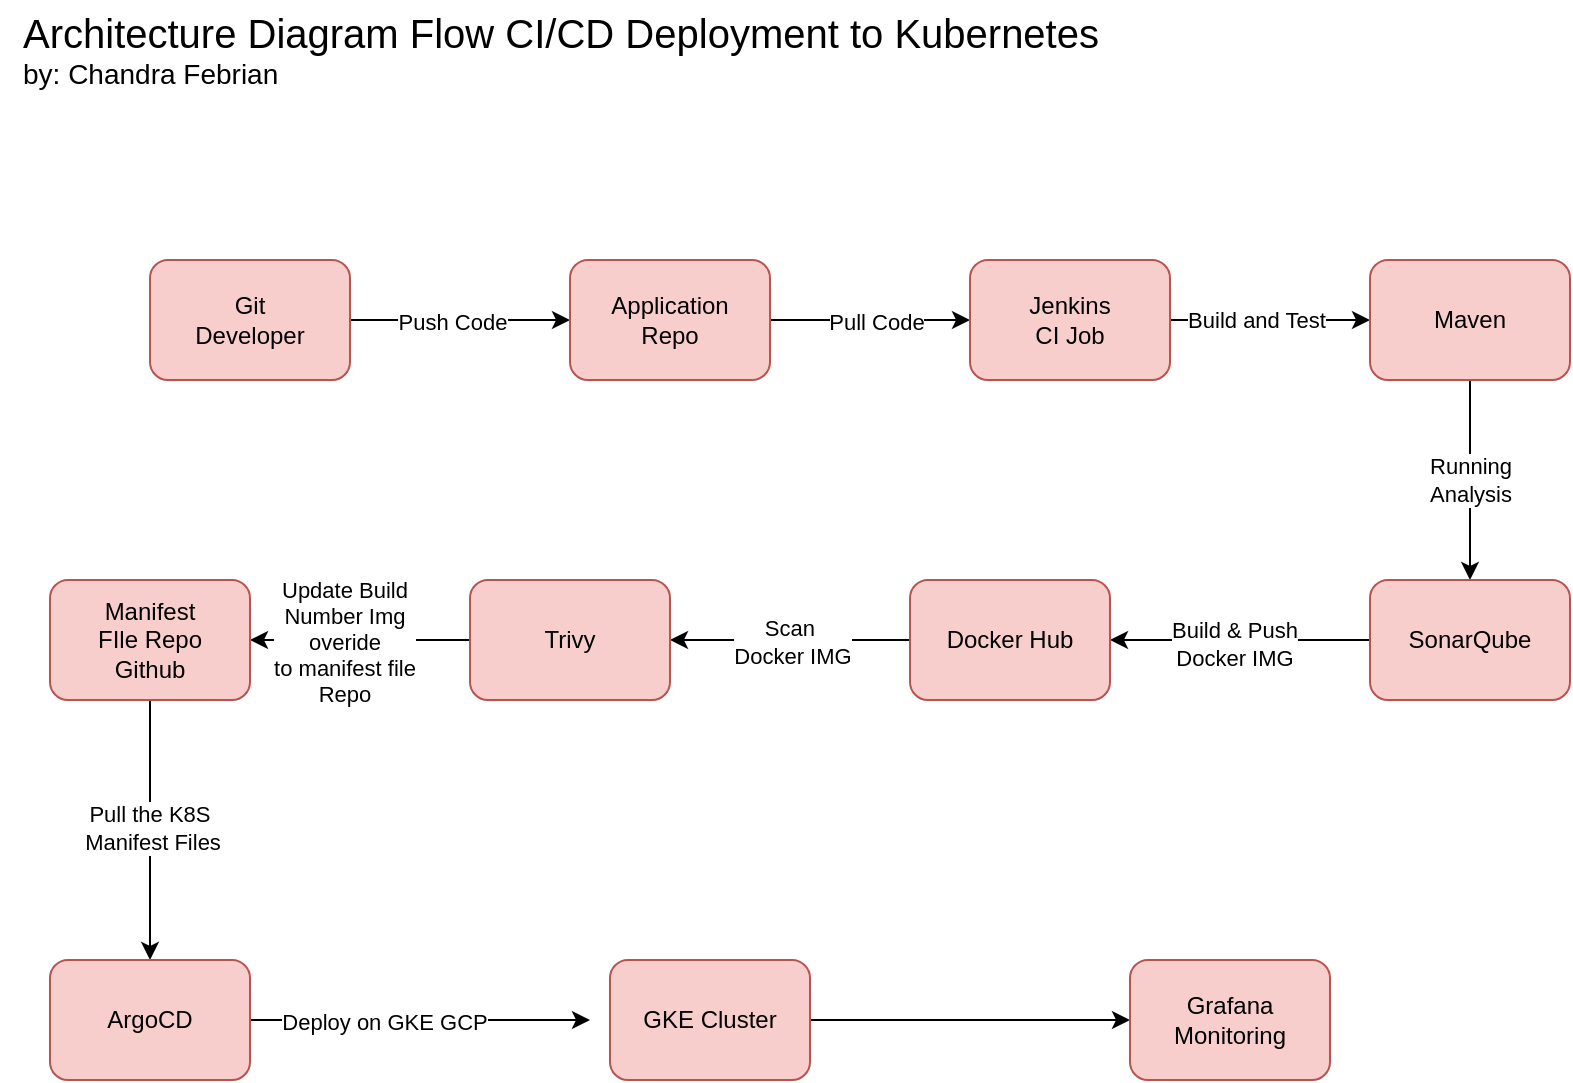 <mxfile version="24.0.4" type="github">
  <diagram name="Halaman-1" id="VMCJo97QDPJOsRob18dW">
    <mxGraphModel dx="1434" dy="820" grid="1" gridSize="10" guides="1" tooltips="1" connect="1" arrows="1" fold="1" page="1" pageScale="1" pageWidth="827" pageHeight="1169" math="0" shadow="0">
      <root>
        <mxCell id="0" />
        <mxCell id="1" parent="0" />
        <mxCell id="EzkEn_J6UnEpLOgaRpux-33" value="" style="group" parent="1" vertex="1" connectable="0">
          <mxGeometry x="470" y="180" width="760" height="410" as="geometry" />
        </mxCell>
        <mxCell id="EzkEn_J6UnEpLOgaRpux-3" style="edgeStyle=orthogonalEdgeStyle;rounded=0;orthogonalLoop=1;jettySize=auto;html=1;" parent="EzkEn_J6UnEpLOgaRpux-33" source="EzkEn_J6UnEpLOgaRpux-1" edge="1">
          <mxGeometry relative="1" as="geometry">
            <mxPoint x="260" y="30" as="targetPoint" />
          </mxGeometry>
        </mxCell>
        <mxCell id="EzkEn_J6UnEpLOgaRpux-5" value="Push Code" style="edgeLabel;html=1;align=center;verticalAlign=middle;resizable=0;points=[];" parent="EzkEn_J6UnEpLOgaRpux-3" vertex="1" connectable="0">
          <mxGeometry x="-0.077" y="-1" relative="1" as="geometry">
            <mxPoint as="offset" />
          </mxGeometry>
        </mxCell>
        <mxCell id="EzkEn_J6UnEpLOgaRpux-1" value="Git&lt;div&gt;Developer&lt;/div&gt;" style="rounded=1;whiteSpace=wrap;html=1;fillColor=#f8cecc;strokeColor=#b85450;" parent="EzkEn_J6UnEpLOgaRpux-33" vertex="1">
          <mxGeometry x="50" width="100" height="60" as="geometry" />
        </mxCell>
        <mxCell id="EzkEn_J6UnEpLOgaRpux-6" style="edgeStyle=orthogonalEdgeStyle;rounded=0;orthogonalLoop=1;jettySize=auto;html=1;" parent="EzkEn_J6UnEpLOgaRpux-33" source="EzkEn_J6UnEpLOgaRpux-4" edge="1">
          <mxGeometry relative="1" as="geometry">
            <mxPoint x="460" y="30" as="targetPoint" />
          </mxGeometry>
        </mxCell>
        <mxCell id="EzkEn_J6UnEpLOgaRpux-7" value="Pull Code" style="edgeLabel;html=1;align=center;verticalAlign=middle;resizable=0;points=[];" parent="EzkEn_J6UnEpLOgaRpux-6" vertex="1" connectable="0">
          <mxGeometry x="0.065" relative="1" as="geometry">
            <mxPoint as="offset" />
          </mxGeometry>
        </mxCell>
        <mxCell id="EzkEn_J6UnEpLOgaRpux-4" value="Application&lt;div&gt;Repo&lt;/div&gt;" style="rounded=1;whiteSpace=wrap;html=1;fillColor=#f8cecc;strokeColor=#b85450;" parent="EzkEn_J6UnEpLOgaRpux-33" vertex="1">
          <mxGeometry x="260" width="100" height="60" as="geometry" />
        </mxCell>
        <mxCell id="EzkEn_J6UnEpLOgaRpux-9" style="edgeStyle=orthogonalEdgeStyle;rounded=0;orthogonalLoop=1;jettySize=auto;html=1;" parent="EzkEn_J6UnEpLOgaRpux-33" source="EzkEn_J6UnEpLOgaRpux-8" edge="1">
          <mxGeometry relative="1" as="geometry">
            <mxPoint x="660" y="30" as="targetPoint" />
          </mxGeometry>
        </mxCell>
        <mxCell id="EzkEn_J6UnEpLOgaRpux-10" value="Build and Test" style="edgeLabel;html=1;align=center;verticalAlign=middle;resizable=0;points=[];" parent="EzkEn_J6UnEpLOgaRpux-9" vertex="1" connectable="0">
          <mxGeometry x="-0.144" y="-2" relative="1" as="geometry">
            <mxPoint y="-2" as="offset" />
          </mxGeometry>
        </mxCell>
        <mxCell id="EzkEn_J6UnEpLOgaRpux-8" value="Jenkins&lt;div&gt;CI Job&lt;/div&gt;" style="rounded=1;whiteSpace=wrap;html=1;fillColor=#f8cecc;strokeColor=#b85450;" parent="EzkEn_J6UnEpLOgaRpux-33" vertex="1">
          <mxGeometry x="460" width="100" height="60" as="geometry" />
        </mxCell>
        <mxCell id="EzkEn_J6UnEpLOgaRpux-12" style="edgeStyle=orthogonalEdgeStyle;rounded=0;orthogonalLoop=1;jettySize=auto;html=1;" parent="EzkEn_J6UnEpLOgaRpux-33" source="EzkEn_J6UnEpLOgaRpux-11" edge="1">
          <mxGeometry relative="1" as="geometry">
            <mxPoint x="710" y="160" as="targetPoint" />
          </mxGeometry>
        </mxCell>
        <mxCell id="EzkEn_J6UnEpLOgaRpux-13" value="Running&lt;div&gt;Analysis&lt;/div&gt;" style="edgeLabel;html=1;align=center;verticalAlign=middle;resizable=0;points=[];" parent="EzkEn_J6UnEpLOgaRpux-12" vertex="1" connectable="0">
          <mxGeometry x="-0.005" relative="1" as="geometry">
            <mxPoint as="offset" />
          </mxGeometry>
        </mxCell>
        <mxCell id="EzkEn_J6UnEpLOgaRpux-11" value="Maven" style="rounded=1;whiteSpace=wrap;html=1;fillColor=#f8cecc;strokeColor=#b85450;" parent="EzkEn_J6UnEpLOgaRpux-33" vertex="1">
          <mxGeometry x="660" width="100" height="60" as="geometry" />
        </mxCell>
        <mxCell id="EzkEn_J6UnEpLOgaRpux-15" style="edgeStyle=orthogonalEdgeStyle;rounded=0;orthogonalLoop=1;jettySize=auto;html=1;" parent="EzkEn_J6UnEpLOgaRpux-33" source="EzkEn_J6UnEpLOgaRpux-14" edge="1">
          <mxGeometry relative="1" as="geometry">
            <mxPoint x="530" y="190" as="targetPoint" />
          </mxGeometry>
        </mxCell>
        <mxCell id="EzkEn_J6UnEpLOgaRpux-16" value="Build &amp;amp; Push&lt;div&gt;Docker IMG&lt;/div&gt;" style="edgeLabel;html=1;align=center;verticalAlign=middle;resizable=0;points=[];" parent="EzkEn_J6UnEpLOgaRpux-15" vertex="1" connectable="0">
          <mxGeometry x="0.05" y="1" relative="1" as="geometry">
            <mxPoint as="offset" />
          </mxGeometry>
        </mxCell>
        <mxCell id="EzkEn_J6UnEpLOgaRpux-14" value="SonarQube" style="rounded=1;whiteSpace=wrap;html=1;fillColor=#f8cecc;strokeColor=#b85450;" parent="EzkEn_J6UnEpLOgaRpux-33" vertex="1">
          <mxGeometry x="660" y="160" width="100" height="60" as="geometry" />
        </mxCell>
        <mxCell id="EzkEn_J6UnEpLOgaRpux-18" style="edgeStyle=orthogonalEdgeStyle;rounded=0;orthogonalLoop=1;jettySize=auto;html=1;" parent="EzkEn_J6UnEpLOgaRpux-33" source="EzkEn_J6UnEpLOgaRpux-17" edge="1">
          <mxGeometry relative="1" as="geometry">
            <mxPoint x="310" y="190" as="targetPoint" />
          </mxGeometry>
        </mxCell>
        <mxCell id="EzkEn_J6UnEpLOgaRpux-19" value="Scan&amp;nbsp;&lt;div&gt;Docker IMG&lt;/div&gt;" style="edgeLabel;html=1;align=center;verticalAlign=middle;resizable=0;points=[];" parent="EzkEn_J6UnEpLOgaRpux-18" vertex="1" connectable="0">
          <mxGeometry x="0.178" y="1" relative="1" as="geometry">
            <mxPoint x="11" y="-1" as="offset" />
          </mxGeometry>
        </mxCell>
        <mxCell id="EzkEn_J6UnEpLOgaRpux-17" value="Docker Hub" style="rounded=1;whiteSpace=wrap;html=1;fillColor=#f8cecc;strokeColor=#b85450;" parent="EzkEn_J6UnEpLOgaRpux-33" vertex="1">
          <mxGeometry x="430" y="160" width="100" height="60" as="geometry" />
        </mxCell>
        <mxCell id="EzkEn_J6UnEpLOgaRpux-21" style="edgeStyle=orthogonalEdgeStyle;rounded=0;orthogonalLoop=1;jettySize=auto;html=1;" parent="EzkEn_J6UnEpLOgaRpux-33" source="EzkEn_J6UnEpLOgaRpux-20" edge="1">
          <mxGeometry relative="1" as="geometry">
            <mxPoint x="100" y="190" as="targetPoint" />
          </mxGeometry>
        </mxCell>
        <mxCell id="EzkEn_J6UnEpLOgaRpux-22" value="Update Build&lt;div&gt;Number Img&lt;/div&gt;&lt;div&gt;overide&lt;/div&gt;&lt;div&gt;to manifest file&lt;/div&gt;&lt;div&gt;Repo&lt;/div&gt;" style="edgeLabel;html=1;align=center;verticalAlign=middle;resizable=0;points=[];" parent="EzkEn_J6UnEpLOgaRpux-21" vertex="1" connectable="0">
          <mxGeometry x="0.158" relative="1" as="geometry">
            <mxPoint as="offset" />
          </mxGeometry>
        </mxCell>
        <mxCell id="EzkEn_J6UnEpLOgaRpux-20" value="Trivy" style="rounded=1;whiteSpace=wrap;html=1;fillColor=#f8cecc;strokeColor=#b85450;" parent="EzkEn_J6UnEpLOgaRpux-33" vertex="1">
          <mxGeometry x="210" y="160" width="100" height="60" as="geometry" />
        </mxCell>
        <mxCell id="EzkEn_J6UnEpLOgaRpux-24" style="edgeStyle=orthogonalEdgeStyle;rounded=0;orthogonalLoop=1;jettySize=auto;html=1;" parent="EzkEn_J6UnEpLOgaRpux-33" source="EzkEn_J6UnEpLOgaRpux-23" edge="1">
          <mxGeometry relative="1" as="geometry">
            <mxPoint x="50" y="350" as="targetPoint" />
          </mxGeometry>
        </mxCell>
        <mxCell id="EzkEn_J6UnEpLOgaRpux-25" value="Pull the K8S&amp;nbsp;&lt;div&gt;Manifest Files&lt;/div&gt;" style="edgeLabel;html=1;align=center;verticalAlign=middle;resizable=0;points=[];" parent="EzkEn_J6UnEpLOgaRpux-24" vertex="1" connectable="0">
          <mxGeometry x="-0.019" y="1" relative="1" as="geometry">
            <mxPoint as="offset" />
          </mxGeometry>
        </mxCell>
        <mxCell id="EzkEn_J6UnEpLOgaRpux-23" value="Manifest&lt;div&gt;FIle Repo&lt;/div&gt;&lt;div&gt;Github&lt;/div&gt;" style="rounded=1;whiteSpace=wrap;html=1;fillColor=#f8cecc;strokeColor=#b85450;" parent="EzkEn_J6UnEpLOgaRpux-33" vertex="1">
          <mxGeometry y="160" width="100" height="60" as="geometry" />
        </mxCell>
        <mxCell id="EzkEn_J6UnEpLOgaRpux-27" style="edgeStyle=orthogonalEdgeStyle;rounded=0;orthogonalLoop=1;jettySize=auto;html=1;" parent="EzkEn_J6UnEpLOgaRpux-33" source="EzkEn_J6UnEpLOgaRpux-26" edge="1">
          <mxGeometry relative="1" as="geometry">
            <mxPoint x="270" y="380" as="targetPoint" />
          </mxGeometry>
        </mxCell>
        <mxCell id="EzkEn_J6UnEpLOgaRpux-28" value="Deploy on GKE GCP" style="edgeLabel;html=1;align=center;verticalAlign=middle;resizable=0;points=[];" parent="EzkEn_J6UnEpLOgaRpux-27" vertex="1" connectable="0">
          <mxGeometry x="-0.214" y="-1" relative="1" as="geometry">
            <mxPoint as="offset" />
          </mxGeometry>
        </mxCell>
        <mxCell id="EzkEn_J6UnEpLOgaRpux-26" value="ArgoCD" style="rounded=1;whiteSpace=wrap;html=1;fillColor=#f8cecc;strokeColor=#b85450;" parent="EzkEn_J6UnEpLOgaRpux-33" vertex="1">
          <mxGeometry y="350" width="100" height="60" as="geometry" />
        </mxCell>
        <mxCell id="EzkEn_J6UnEpLOgaRpux-30" style="edgeStyle=orthogonalEdgeStyle;rounded=0;orthogonalLoop=1;jettySize=auto;html=1;" parent="EzkEn_J6UnEpLOgaRpux-33" source="EzkEn_J6UnEpLOgaRpux-29" edge="1">
          <mxGeometry relative="1" as="geometry">
            <mxPoint x="540" y="380" as="targetPoint" />
          </mxGeometry>
        </mxCell>
        <mxCell id="EzkEn_J6UnEpLOgaRpux-29" value="GKE Cluster" style="rounded=1;whiteSpace=wrap;html=1;fillColor=#f8cecc;strokeColor=#b85450;" parent="EzkEn_J6UnEpLOgaRpux-33" vertex="1">
          <mxGeometry x="280" y="350" width="100" height="60" as="geometry" />
        </mxCell>
        <mxCell id="EzkEn_J6UnEpLOgaRpux-32" value="Grafana&lt;div&gt;Monitoring&lt;/div&gt;" style="rounded=1;whiteSpace=wrap;html=1;fillColor=#f8cecc;strokeColor=#b85450;" parent="EzkEn_J6UnEpLOgaRpux-33" vertex="1">
          <mxGeometry x="540" y="350" width="100" height="60" as="geometry" />
        </mxCell>
        <mxCell id="EzkEn_J6UnEpLOgaRpux-34" value="&lt;font style=&quot;font-size: 20px;&quot;&gt;Architecture Diagram Flow CI/CD Deployment to Kubernetes&lt;/font&gt;&lt;div style=&quot;text-align: left;&quot;&gt;&lt;font style=&quot;font-size: 14px;&quot;&gt;by: Chandra Febrian&lt;/font&gt;&lt;/div&gt;" style="text;html=1;align=center;verticalAlign=middle;resizable=0;points=[];autosize=1;strokeColor=none;fillColor=none;" parent="1" vertex="1">
          <mxGeometry x="445" y="50" width="560" height="50" as="geometry" />
        </mxCell>
      </root>
    </mxGraphModel>
  </diagram>
</mxfile>

